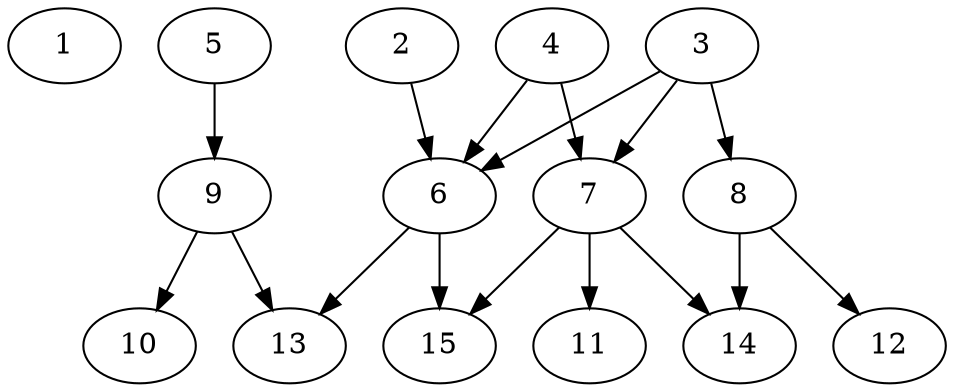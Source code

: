 // DAG automatically generated by daggen at Thu Oct  3 13:59:27 2019
// ./daggen --dot -n 15 --ccr 0.4 --fat 0.7 --regular 0.5 --density 0.6 --mindata 5242880 --maxdata 52428800 
digraph G {
  1 [size="114076160", alpha="0.15", expect_size="45630464"] 
  2 [size="18414080", alpha="0.08", expect_size="7365632"] 
  2 -> 6 [size ="7365632"]
  3 [size="28185600", alpha="0.03", expect_size="11274240"] 
  3 -> 6 [size ="11274240"]
  3 -> 7 [size ="11274240"]
  3 -> 8 [size ="11274240"]
  4 [size="34736640", alpha="0.10", expect_size="13894656"] 
  4 -> 6 [size ="13894656"]
  4 -> 7 [size ="13894656"]
  5 [size="97520640", alpha="0.13", expect_size="39008256"] 
  5 -> 9 [size ="39008256"]
  6 [size="15201280", alpha="0.07", expect_size="6080512"] 
  6 -> 13 [size ="6080512"]
  6 -> 15 [size ="6080512"]
  7 [size="42035200", alpha="0.03", expect_size="16814080"] 
  7 -> 11 [size ="16814080"]
  7 -> 14 [size ="16814080"]
  7 -> 15 [size ="16814080"]
  8 [size="32588800", alpha="0.00", expect_size="13035520"] 
  8 -> 12 [size ="13035520"]
  8 -> 14 [size ="13035520"]
  9 [size="30192640", alpha="0.15", expect_size="12077056"] 
  9 -> 10 [size ="12077056"]
  9 -> 13 [size ="12077056"]
  10 [size="121064960", alpha="0.19", expect_size="48425984"] 
  11 [size="76674560", alpha="0.09", expect_size="30669824"] 
  12 [size="50088960", alpha="0.05", expect_size="20035584"] 
  13 [size="95767040", alpha="0.12", expect_size="38306816"] 
  14 [size="112258560", alpha="0.10", expect_size="44903424"] 
  15 [size="50741760", alpha="0.01", expect_size="20296704"] 
}
